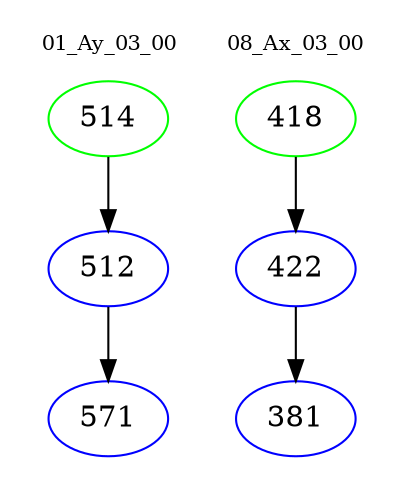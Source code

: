 digraph{
subgraph cluster_0 {
color = white
label = "01_Ay_03_00";
fontsize=10;
T0_514 [label="514", color="green"]
T0_514 -> T0_512 [color="black"]
T0_512 [label="512", color="blue"]
T0_512 -> T0_571 [color="black"]
T0_571 [label="571", color="blue"]
}
subgraph cluster_1 {
color = white
label = "08_Ax_03_00";
fontsize=10;
T1_418 [label="418", color="green"]
T1_418 -> T1_422 [color="black"]
T1_422 [label="422", color="blue"]
T1_422 -> T1_381 [color="black"]
T1_381 [label="381", color="blue"]
}
}
